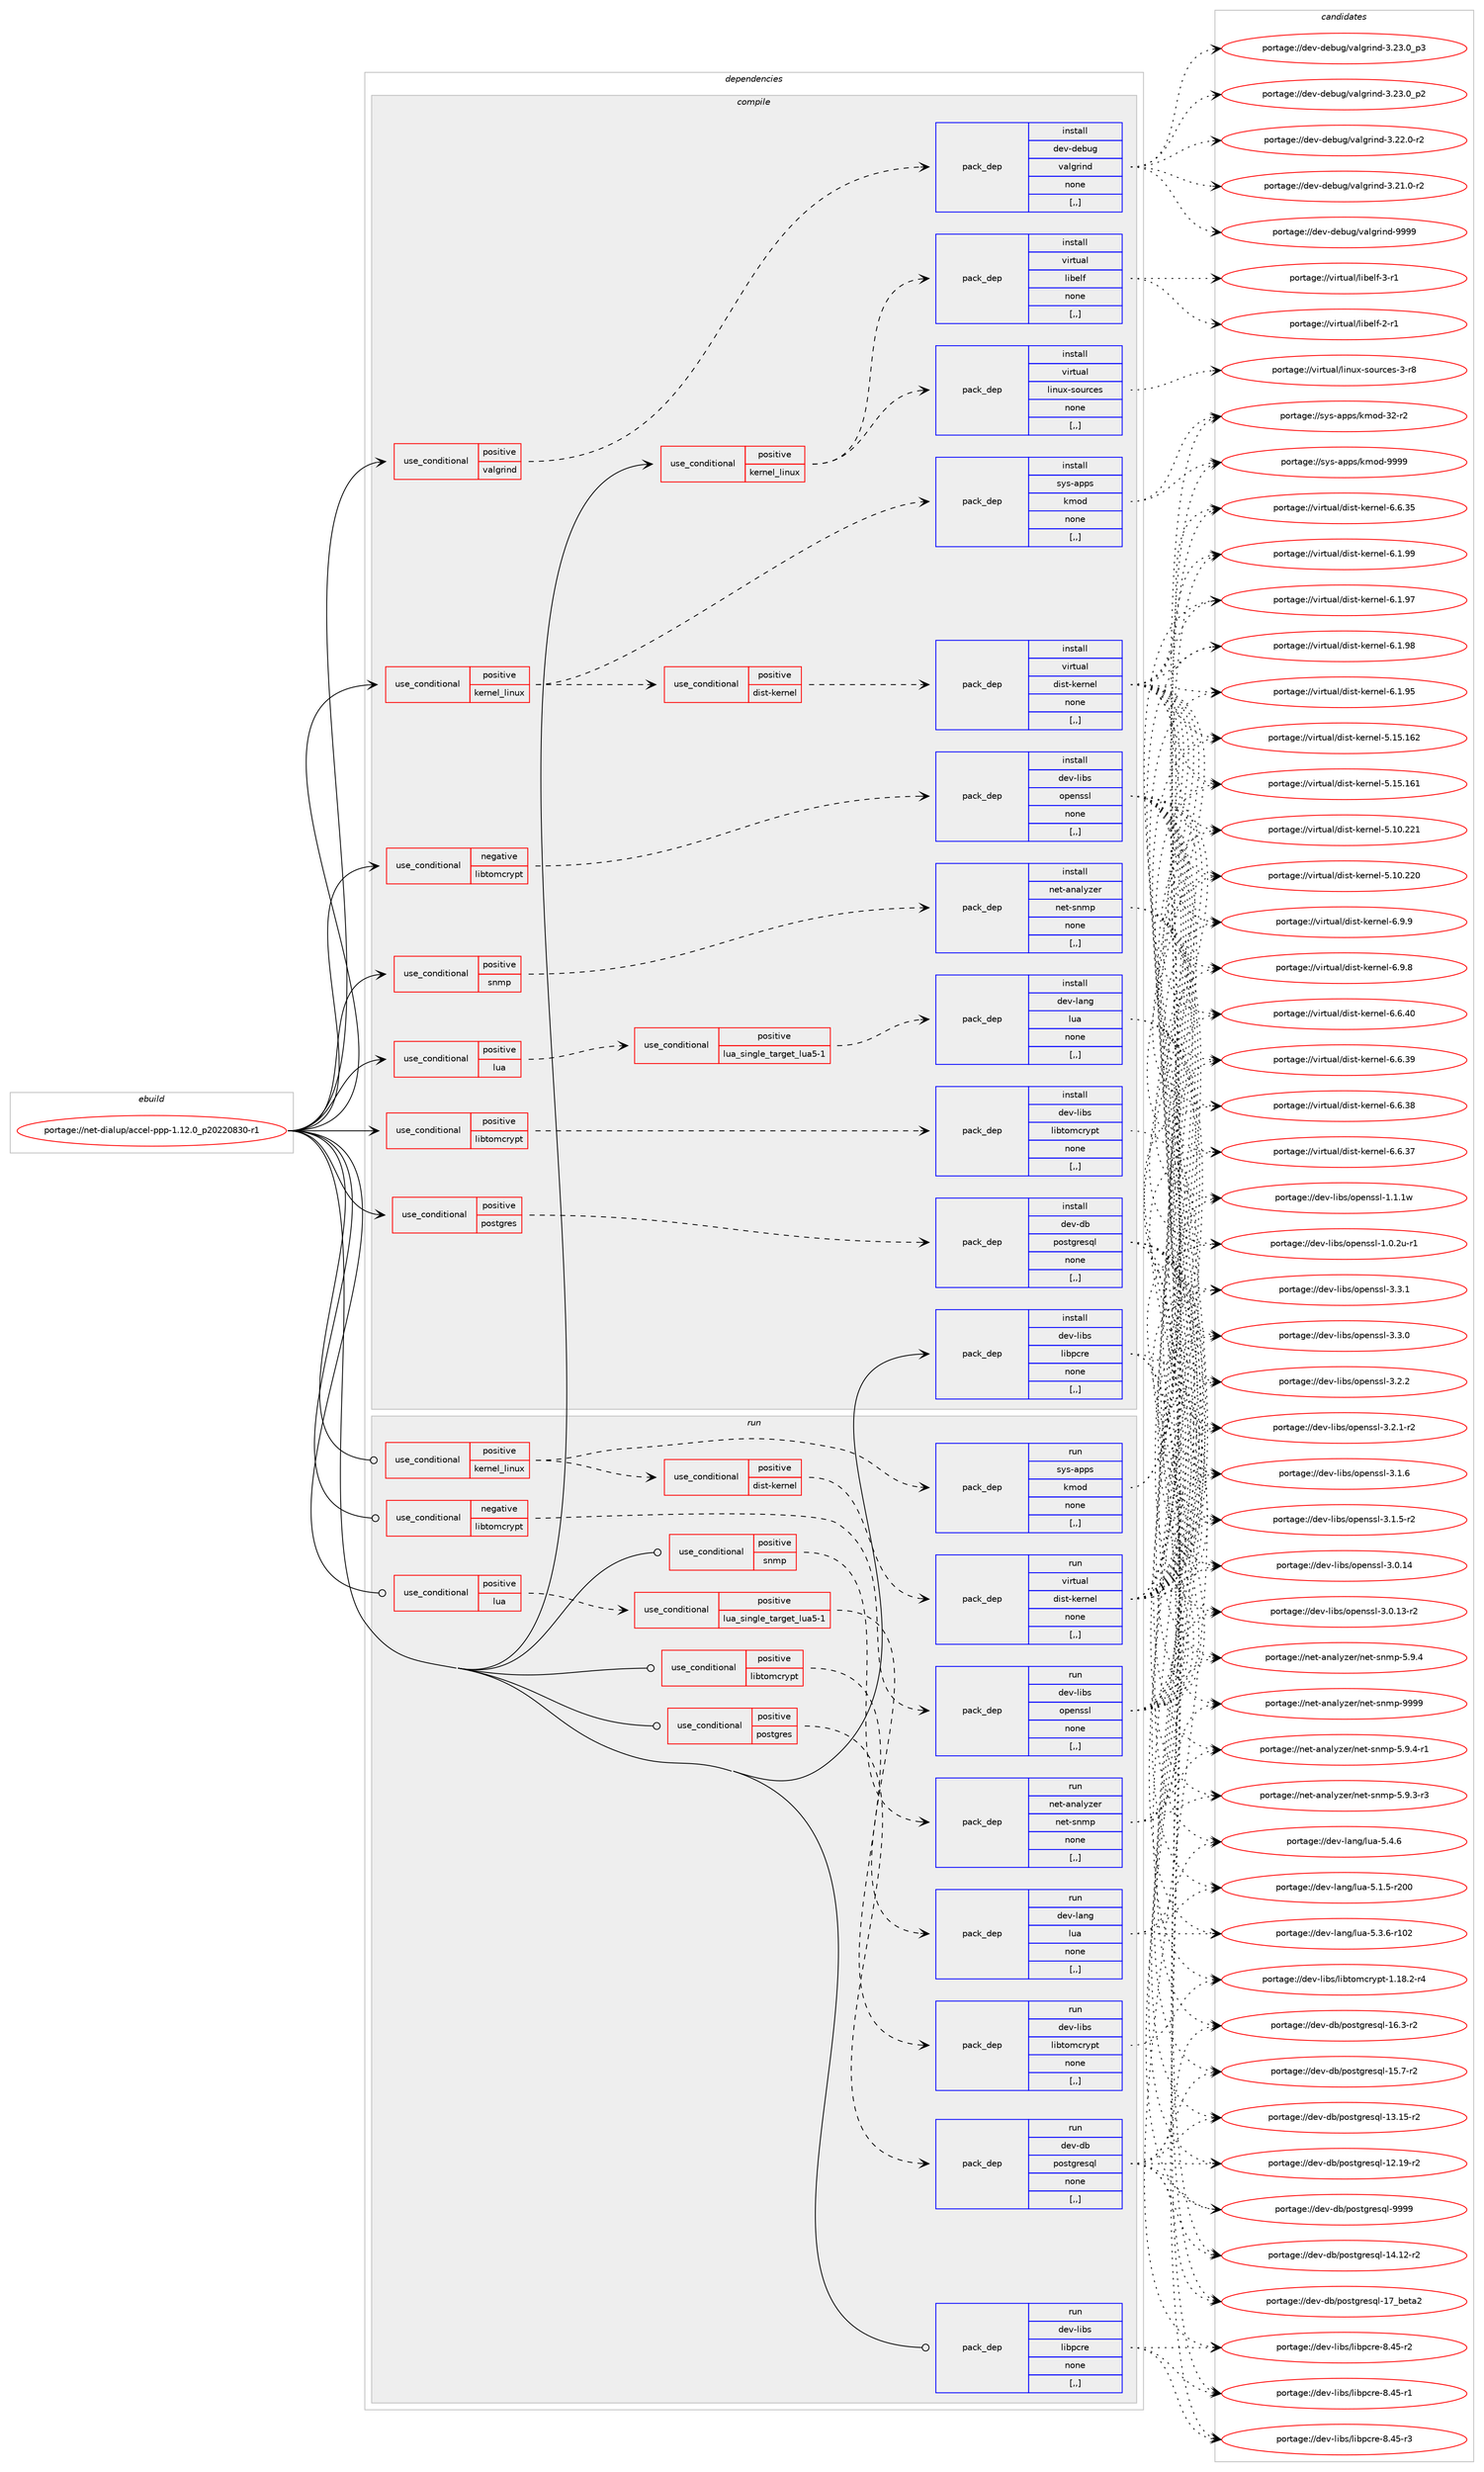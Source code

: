 digraph prolog {

# *************
# Graph options
# *************

newrank=true;
concentrate=true;
compound=true;
graph [rankdir=LR,fontname=Helvetica,fontsize=10,ranksep=1.5];#, ranksep=2.5, nodesep=0.2];
edge  [arrowhead=vee];
node  [fontname=Helvetica,fontsize=10];

# **********
# The ebuild
# **********

subgraph cluster_leftcol {
color=gray;
label=<<i>ebuild</i>>;
id [label="portage://net-dialup/accel-ppp-1.12.0_p20220830-r1", color=red, width=4, href="../net-dialup/accel-ppp-1.12.0_p20220830-r1.svg"];
}

# ****************
# The dependencies
# ****************

subgraph cluster_midcol {
color=gray;
label=<<i>dependencies</i>>;
subgraph cluster_compile {
fillcolor="#eeeeee";
style=filled;
label=<<i>compile</i>>;
subgraph cond88783 {
dependency343053 [label=<<TABLE BORDER="0" CELLBORDER="1" CELLSPACING="0" CELLPADDING="4"><TR><TD ROWSPAN="3" CELLPADDING="10">use_conditional</TD></TR><TR><TD>negative</TD></TR><TR><TD>libtomcrypt</TD></TR></TABLE>>, shape=none, color=red];
subgraph pack251663 {
dependency343054 [label=<<TABLE BORDER="0" CELLBORDER="1" CELLSPACING="0" CELLPADDING="4" WIDTH="220"><TR><TD ROWSPAN="6" CELLPADDING="30">pack_dep</TD></TR><TR><TD WIDTH="110">install</TD></TR><TR><TD>dev-libs</TD></TR><TR><TD>openssl</TD></TR><TR><TD>none</TD></TR><TR><TD>[,,]</TD></TR></TABLE>>, shape=none, color=blue];
}
dependency343053:e -> dependency343054:w [weight=20,style="dashed",arrowhead="vee"];
}
id:e -> dependency343053:w [weight=20,style="solid",arrowhead="vee"];
subgraph cond88784 {
dependency343055 [label=<<TABLE BORDER="0" CELLBORDER="1" CELLSPACING="0" CELLPADDING="4"><TR><TD ROWSPAN="3" CELLPADDING="10">use_conditional</TD></TR><TR><TD>positive</TD></TR><TR><TD>kernel_linux</TD></TR></TABLE>>, shape=none, color=red];
subgraph pack251664 {
dependency343056 [label=<<TABLE BORDER="0" CELLBORDER="1" CELLSPACING="0" CELLPADDING="4" WIDTH="220"><TR><TD ROWSPAN="6" CELLPADDING="30">pack_dep</TD></TR><TR><TD WIDTH="110">install</TD></TR><TR><TD>sys-apps</TD></TR><TR><TD>kmod</TD></TR><TR><TD>none</TD></TR><TR><TD>[,,]</TD></TR></TABLE>>, shape=none, color=blue];
}
dependency343055:e -> dependency343056:w [weight=20,style="dashed",arrowhead="vee"];
subgraph cond88785 {
dependency343057 [label=<<TABLE BORDER="0" CELLBORDER="1" CELLSPACING="0" CELLPADDING="4"><TR><TD ROWSPAN="3" CELLPADDING="10">use_conditional</TD></TR><TR><TD>positive</TD></TR><TR><TD>dist-kernel</TD></TR></TABLE>>, shape=none, color=red];
subgraph pack251665 {
dependency343058 [label=<<TABLE BORDER="0" CELLBORDER="1" CELLSPACING="0" CELLPADDING="4" WIDTH="220"><TR><TD ROWSPAN="6" CELLPADDING="30">pack_dep</TD></TR><TR><TD WIDTH="110">install</TD></TR><TR><TD>virtual</TD></TR><TR><TD>dist-kernel</TD></TR><TR><TD>none</TD></TR><TR><TD>[,,]</TD></TR></TABLE>>, shape=none, color=blue];
}
dependency343057:e -> dependency343058:w [weight=20,style="dashed",arrowhead="vee"];
}
dependency343055:e -> dependency343057:w [weight=20,style="dashed",arrowhead="vee"];
}
id:e -> dependency343055:w [weight=20,style="solid",arrowhead="vee"];
subgraph cond88786 {
dependency343059 [label=<<TABLE BORDER="0" CELLBORDER="1" CELLSPACING="0" CELLPADDING="4"><TR><TD ROWSPAN="3" CELLPADDING="10">use_conditional</TD></TR><TR><TD>positive</TD></TR><TR><TD>kernel_linux</TD></TR></TABLE>>, shape=none, color=red];
subgraph pack251666 {
dependency343060 [label=<<TABLE BORDER="0" CELLBORDER="1" CELLSPACING="0" CELLPADDING="4" WIDTH="220"><TR><TD ROWSPAN="6" CELLPADDING="30">pack_dep</TD></TR><TR><TD WIDTH="110">install</TD></TR><TR><TD>virtual</TD></TR><TR><TD>linux-sources</TD></TR><TR><TD>none</TD></TR><TR><TD>[,,]</TD></TR></TABLE>>, shape=none, color=blue];
}
dependency343059:e -> dependency343060:w [weight=20,style="dashed",arrowhead="vee"];
subgraph pack251667 {
dependency343061 [label=<<TABLE BORDER="0" CELLBORDER="1" CELLSPACING="0" CELLPADDING="4" WIDTH="220"><TR><TD ROWSPAN="6" CELLPADDING="30">pack_dep</TD></TR><TR><TD WIDTH="110">install</TD></TR><TR><TD>virtual</TD></TR><TR><TD>libelf</TD></TR><TR><TD>none</TD></TR><TR><TD>[,,]</TD></TR></TABLE>>, shape=none, color=blue];
}
dependency343059:e -> dependency343061:w [weight=20,style="dashed",arrowhead="vee"];
}
id:e -> dependency343059:w [weight=20,style="solid",arrowhead="vee"];
subgraph cond88787 {
dependency343062 [label=<<TABLE BORDER="0" CELLBORDER="1" CELLSPACING="0" CELLPADDING="4"><TR><TD ROWSPAN="3" CELLPADDING="10">use_conditional</TD></TR><TR><TD>positive</TD></TR><TR><TD>libtomcrypt</TD></TR></TABLE>>, shape=none, color=red];
subgraph pack251668 {
dependency343063 [label=<<TABLE BORDER="0" CELLBORDER="1" CELLSPACING="0" CELLPADDING="4" WIDTH="220"><TR><TD ROWSPAN="6" CELLPADDING="30">pack_dep</TD></TR><TR><TD WIDTH="110">install</TD></TR><TR><TD>dev-libs</TD></TR><TR><TD>libtomcrypt</TD></TR><TR><TD>none</TD></TR><TR><TD>[,,]</TD></TR></TABLE>>, shape=none, color=blue];
}
dependency343062:e -> dependency343063:w [weight=20,style="dashed",arrowhead="vee"];
}
id:e -> dependency343062:w [weight=20,style="solid",arrowhead="vee"];
subgraph cond88788 {
dependency343064 [label=<<TABLE BORDER="0" CELLBORDER="1" CELLSPACING="0" CELLPADDING="4"><TR><TD ROWSPAN="3" CELLPADDING="10">use_conditional</TD></TR><TR><TD>positive</TD></TR><TR><TD>lua</TD></TR></TABLE>>, shape=none, color=red];
subgraph cond88789 {
dependency343065 [label=<<TABLE BORDER="0" CELLBORDER="1" CELLSPACING="0" CELLPADDING="4"><TR><TD ROWSPAN="3" CELLPADDING="10">use_conditional</TD></TR><TR><TD>positive</TD></TR><TR><TD>lua_single_target_lua5-1</TD></TR></TABLE>>, shape=none, color=red];
subgraph pack251669 {
dependency343066 [label=<<TABLE BORDER="0" CELLBORDER="1" CELLSPACING="0" CELLPADDING="4" WIDTH="220"><TR><TD ROWSPAN="6" CELLPADDING="30">pack_dep</TD></TR><TR><TD WIDTH="110">install</TD></TR><TR><TD>dev-lang</TD></TR><TR><TD>lua</TD></TR><TR><TD>none</TD></TR><TR><TD>[,,]</TD></TR></TABLE>>, shape=none, color=blue];
}
dependency343065:e -> dependency343066:w [weight=20,style="dashed",arrowhead="vee"];
}
dependency343064:e -> dependency343065:w [weight=20,style="dashed",arrowhead="vee"];
}
id:e -> dependency343064:w [weight=20,style="solid",arrowhead="vee"];
subgraph cond88790 {
dependency343067 [label=<<TABLE BORDER="0" CELLBORDER="1" CELLSPACING="0" CELLPADDING="4"><TR><TD ROWSPAN="3" CELLPADDING="10">use_conditional</TD></TR><TR><TD>positive</TD></TR><TR><TD>postgres</TD></TR></TABLE>>, shape=none, color=red];
subgraph pack251670 {
dependency343068 [label=<<TABLE BORDER="0" CELLBORDER="1" CELLSPACING="0" CELLPADDING="4" WIDTH="220"><TR><TD ROWSPAN="6" CELLPADDING="30">pack_dep</TD></TR><TR><TD WIDTH="110">install</TD></TR><TR><TD>dev-db</TD></TR><TR><TD>postgresql</TD></TR><TR><TD>none</TD></TR><TR><TD>[,,]</TD></TR></TABLE>>, shape=none, color=blue];
}
dependency343067:e -> dependency343068:w [weight=20,style="dashed",arrowhead="vee"];
}
id:e -> dependency343067:w [weight=20,style="solid",arrowhead="vee"];
subgraph cond88791 {
dependency343069 [label=<<TABLE BORDER="0" CELLBORDER="1" CELLSPACING="0" CELLPADDING="4"><TR><TD ROWSPAN="3" CELLPADDING="10">use_conditional</TD></TR><TR><TD>positive</TD></TR><TR><TD>snmp</TD></TR></TABLE>>, shape=none, color=red];
subgraph pack251671 {
dependency343070 [label=<<TABLE BORDER="0" CELLBORDER="1" CELLSPACING="0" CELLPADDING="4" WIDTH="220"><TR><TD ROWSPAN="6" CELLPADDING="30">pack_dep</TD></TR><TR><TD WIDTH="110">install</TD></TR><TR><TD>net-analyzer</TD></TR><TR><TD>net-snmp</TD></TR><TR><TD>none</TD></TR><TR><TD>[,,]</TD></TR></TABLE>>, shape=none, color=blue];
}
dependency343069:e -> dependency343070:w [weight=20,style="dashed",arrowhead="vee"];
}
id:e -> dependency343069:w [weight=20,style="solid",arrowhead="vee"];
subgraph cond88792 {
dependency343071 [label=<<TABLE BORDER="0" CELLBORDER="1" CELLSPACING="0" CELLPADDING="4"><TR><TD ROWSPAN="3" CELLPADDING="10">use_conditional</TD></TR><TR><TD>positive</TD></TR><TR><TD>valgrind</TD></TR></TABLE>>, shape=none, color=red];
subgraph pack251672 {
dependency343072 [label=<<TABLE BORDER="0" CELLBORDER="1" CELLSPACING="0" CELLPADDING="4" WIDTH="220"><TR><TD ROWSPAN="6" CELLPADDING="30">pack_dep</TD></TR><TR><TD WIDTH="110">install</TD></TR><TR><TD>dev-debug</TD></TR><TR><TD>valgrind</TD></TR><TR><TD>none</TD></TR><TR><TD>[,,]</TD></TR></TABLE>>, shape=none, color=blue];
}
dependency343071:e -> dependency343072:w [weight=20,style="dashed",arrowhead="vee"];
}
id:e -> dependency343071:w [weight=20,style="solid",arrowhead="vee"];
subgraph pack251673 {
dependency343073 [label=<<TABLE BORDER="0" CELLBORDER="1" CELLSPACING="0" CELLPADDING="4" WIDTH="220"><TR><TD ROWSPAN="6" CELLPADDING="30">pack_dep</TD></TR><TR><TD WIDTH="110">install</TD></TR><TR><TD>dev-libs</TD></TR><TR><TD>libpcre</TD></TR><TR><TD>none</TD></TR><TR><TD>[,,]</TD></TR></TABLE>>, shape=none, color=blue];
}
id:e -> dependency343073:w [weight=20,style="solid",arrowhead="vee"];
}
subgraph cluster_compileandrun {
fillcolor="#eeeeee";
style=filled;
label=<<i>compile and run</i>>;
}
subgraph cluster_run {
fillcolor="#eeeeee";
style=filled;
label=<<i>run</i>>;
subgraph cond88793 {
dependency343074 [label=<<TABLE BORDER="0" CELLBORDER="1" CELLSPACING="0" CELLPADDING="4"><TR><TD ROWSPAN="3" CELLPADDING="10">use_conditional</TD></TR><TR><TD>negative</TD></TR><TR><TD>libtomcrypt</TD></TR></TABLE>>, shape=none, color=red];
subgraph pack251674 {
dependency343075 [label=<<TABLE BORDER="0" CELLBORDER="1" CELLSPACING="0" CELLPADDING="4" WIDTH="220"><TR><TD ROWSPAN="6" CELLPADDING="30">pack_dep</TD></TR><TR><TD WIDTH="110">run</TD></TR><TR><TD>dev-libs</TD></TR><TR><TD>openssl</TD></TR><TR><TD>none</TD></TR><TR><TD>[,,]</TD></TR></TABLE>>, shape=none, color=blue];
}
dependency343074:e -> dependency343075:w [weight=20,style="dashed",arrowhead="vee"];
}
id:e -> dependency343074:w [weight=20,style="solid",arrowhead="odot"];
subgraph cond88794 {
dependency343076 [label=<<TABLE BORDER="0" CELLBORDER="1" CELLSPACING="0" CELLPADDING="4"><TR><TD ROWSPAN="3" CELLPADDING="10">use_conditional</TD></TR><TR><TD>positive</TD></TR><TR><TD>kernel_linux</TD></TR></TABLE>>, shape=none, color=red];
subgraph pack251675 {
dependency343077 [label=<<TABLE BORDER="0" CELLBORDER="1" CELLSPACING="0" CELLPADDING="4" WIDTH="220"><TR><TD ROWSPAN="6" CELLPADDING="30">pack_dep</TD></TR><TR><TD WIDTH="110">run</TD></TR><TR><TD>sys-apps</TD></TR><TR><TD>kmod</TD></TR><TR><TD>none</TD></TR><TR><TD>[,,]</TD></TR></TABLE>>, shape=none, color=blue];
}
dependency343076:e -> dependency343077:w [weight=20,style="dashed",arrowhead="vee"];
subgraph cond88795 {
dependency343078 [label=<<TABLE BORDER="0" CELLBORDER="1" CELLSPACING="0" CELLPADDING="4"><TR><TD ROWSPAN="3" CELLPADDING="10">use_conditional</TD></TR><TR><TD>positive</TD></TR><TR><TD>dist-kernel</TD></TR></TABLE>>, shape=none, color=red];
subgraph pack251676 {
dependency343079 [label=<<TABLE BORDER="0" CELLBORDER="1" CELLSPACING="0" CELLPADDING="4" WIDTH="220"><TR><TD ROWSPAN="6" CELLPADDING="30">pack_dep</TD></TR><TR><TD WIDTH="110">run</TD></TR><TR><TD>virtual</TD></TR><TR><TD>dist-kernel</TD></TR><TR><TD>none</TD></TR><TR><TD>[,,]</TD></TR></TABLE>>, shape=none, color=blue];
}
dependency343078:e -> dependency343079:w [weight=20,style="dashed",arrowhead="vee"];
}
dependency343076:e -> dependency343078:w [weight=20,style="dashed",arrowhead="vee"];
}
id:e -> dependency343076:w [weight=20,style="solid",arrowhead="odot"];
subgraph cond88796 {
dependency343080 [label=<<TABLE BORDER="0" CELLBORDER="1" CELLSPACING="0" CELLPADDING="4"><TR><TD ROWSPAN="3" CELLPADDING="10">use_conditional</TD></TR><TR><TD>positive</TD></TR><TR><TD>libtomcrypt</TD></TR></TABLE>>, shape=none, color=red];
subgraph pack251677 {
dependency343081 [label=<<TABLE BORDER="0" CELLBORDER="1" CELLSPACING="0" CELLPADDING="4" WIDTH="220"><TR><TD ROWSPAN="6" CELLPADDING="30">pack_dep</TD></TR><TR><TD WIDTH="110">run</TD></TR><TR><TD>dev-libs</TD></TR><TR><TD>libtomcrypt</TD></TR><TR><TD>none</TD></TR><TR><TD>[,,]</TD></TR></TABLE>>, shape=none, color=blue];
}
dependency343080:e -> dependency343081:w [weight=20,style="dashed",arrowhead="vee"];
}
id:e -> dependency343080:w [weight=20,style="solid",arrowhead="odot"];
subgraph cond88797 {
dependency343082 [label=<<TABLE BORDER="0" CELLBORDER="1" CELLSPACING="0" CELLPADDING="4"><TR><TD ROWSPAN="3" CELLPADDING="10">use_conditional</TD></TR><TR><TD>positive</TD></TR><TR><TD>lua</TD></TR></TABLE>>, shape=none, color=red];
subgraph cond88798 {
dependency343083 [label=<<TABLE BORDER="0" CELLBORDER="1" CELLSPACING="0" CELLPADDING="4"><TR><TD ROWSPAN="3" CELLPADDING="10">use_conditional</TD></TR><TR><TD>positive</TD></TR><TR><TD>lua_single_target_lua5-1</TD></TR></TABLE>>, shape=none, color=red];
subgraph pack251678 {
dependency343084 [label=<<TABLE BORDER="0" CELLBORDER="1" CELLSPACING="0" CELLPADDING="4" WIDTH="220"><TR><TD ROWSPAN="6" CELLPADDING="30">pack_dep</TD></TR><TR><TD WIDTH="110">run</TD></TR><TR><TD>dev-lang</TD></TR><TR><TD>lua</TD></TR><TR><TD>none</TD></TR><TR><TD>[,,]</TD></TR></TABLE>>, shape=none, color=blue];
}
dependency343083:e -> dependency343084:w [weight=20,style="dashed",arrowhead="vee"];
}
dependency343082:e -> dependency343083:w [weight=20,style="dashed",arrowhead="vee"];
}
id:e -> dependency343082:w [weight=20,style="solid",arrowhead="odot"];
subgraph cond88799 {
dependency343085 [label=<<TABLE BORDER="0" CELLBORDER="1" CELLSPACING="0" CELLPADDING="4"><TR><TD ROWSPAN="3" CELLPADDING="10">use_conditional</TD></TR><TR><TD>positive</TD></TR><TR><TD>postgres</TD></TR></TABLE>>, shape=none, color=red];
subgraph pack251679 {
dependency343086 [label=<<TABLE BORDER="0" CELLBORDER="1" CELLSPACING="0" CELLPADDING="4" WIDTH="220"><TR><TD ROWSPAN="6" CELLPADDING="30">pack_dep</TD></TR><TR><TD WIDTH="110">run</TD></TR><TR><TD>dev-db</TD></TR><TR><TD>postgresql</TD></TR><TR><TD>none</TD></TR><TR><TD>[,,]</TD></TR></TABLE>>, shape=none, color=blue];
}
dependency343085:e -> dependency343086:w [weight=20,style="dashed",arrowhead="vee"];
}
id:e -> dependency343085:w [weight=20,style="solid",arrowhead="odot"];
subgraph cond88800 {
dependency343087 [label=<<TABLE BORDER="0" CELLBORDER="1" CELLSPACING="0" CELLPADDING="4"><TR><TD ROWSPAN="3" CELLPADDING="10">use_conditional</TD></TR><TR><TD>positive</TD></TR><TR><TD>snmp</TD></TR></TABLE>>, shape=none, color=red];
subgraph pack251680 {
dependency343088 [label=<<TABLE BORDER="0" CELLBORDER="1" CELLSPACING="0" CELLPADDING="4" WIDTH="220"><TR><TD ROWSPAN="6" CELLPADDING="30">pack_dep</TD></TR><TR><TD WIDTH="110">run</TD></TR><TR><TD>net-analyzer</TD></TR><TR><TD>net-snmp</TD></TR><TR><TD>none</TD></TR><TR><TD>[,,]</TD></TR></TABLE>>, shape=none, color=blue];
}
dependency343087:e -> dependency343088:w [weight=20,style="dashed",arrowhead="vee"];
}
id:e -> dependency343087:w [weight=20,style="solid",arrowhead="odot"];
subgraph pack251681 {
dependency343089 [label=<<TABLE BORDER="0" CELLBORDER="1" CELLSPACING="0" CELLPADDING="4" WIDTH="220"><TR><TD ROWSPAN="6" CELLPADDING="30">pack_dep</TD></TR><TR><TD WIDTH="110">run</TD></TR><TR><TD>dev-libs</TD></TR><TR><TD>libpcre</TD></TR><TR><TD>none</TD></TR><TR><TD>[,,]</TD></TR></TABLE>>, shape=none, color=blue];
}
id:e -> dependency343089:w [weight=20,style="solid",arrowhead="odot"];
}
}

# **************
# The candidates
# **************

subgraph cluster_choices {
rank=same;
color=gray;
label=<<i>candidates</i>>;

subgraph choice251663 {
color=black;
nodesep=1;
choice100101118451081059811547111112101110115115108455146514649 [label="portage://dev-libs/openssl-3.3.1", color=red, width=4,href="../dev-libs/openssl-3.3.1.svg"];
choice100101118451081059811547111112101110115115108455146514648 [label="portage://dev-libs/openssl-3.3.0", color=red, width=4,href="../dev-libs/openssl-3.3.0.svg"];
choice100101118451081059811547111112101110115115108455146504650 [label="portage://dev-libs/openssl-3.2.2", color=red, width=4,href="../dev-libs/openssl-3.2.2.svg"];
choice1001011184510810598115471111121011101151151084551465046494511450 [label="portage://dev-libs/openssl-3.2.1-r2", color=red, width=4,href="../dev-libs/openssl-3.2.1-r2.svg"];
choice100101118451081059811547111112101110115115108455146494654 [label="portage://dev-libs/openssl-3.1.6", color=red, width=4,href="../dev-libs/openssl-3.1.6.svg"];
choice1001011184510810598115471111121011101151151084551464946534511450 [label="portage://dev-libs/openssl-3.1.5-r2", color=red, width=4,href="../dev-libs/openssl-3.1.5-r2.svg"];
choice10010111845108105981154711111210111011511510845514648464952 [label="portage://dev-libs/openssl-3.0.14", color=red, width=4,href="../dev-libs/openssl-3.0.14.svg"];
choice100101118451081059811547111112101110115115108455146484649514511450 [label="portage://dev-libs/openssl-3.0.13-r2", color=red, width=4,href="../dev-libs/openssl-3.0.13-r2.svg"];
choice100101118451081059811547111112101110115115108454946494649119 [label="portage://dev-libs/openssl-1.1.1w", color=red, width=4,href="../dev-libs/openssl-1.1.1w.svg"];
choice1001011184510810598115471111121011101151151084549464846501174511449 [label="portage://dev-libs/openssl-1.0.2u-r1", color=red, width=4,href="../dev-libs/openssl-1.0.2u-r1.svg"];
dependency343054:e -> choice100101118451081059811547111112101110115115108455146514649:w [style=dotted,weight="100"];
dependency343054:e -> choice100101118451081059811547111112101110115115108455146514648:w [style=dotted,weight="100"];
dependency343054:e -> choice100101118451081059811547111112101110115115108455146504650:w [style=dotted,weight="100"];
dependency343054:e -> choice1001011184510810598115471111121011101151151084551465046494511450:w [style=dotted,weight="100"];
dependency343054:e -> choice100101118451081059811547111112101110115115108455146494654:w [style=dotted,weight="100"];
dependency343054:e -> choice1001011184510810598115471111121011101151151084551464946534511450:w [style=dotted,weight="100"];
dependency343054:e -> choice10010111845108105981154711111210111011511510845514648464952:w [style=dotted,weight="100"];
dependency343054:e -> choice100101118451081059811547111112101110115115108455146484649514511450:w [style=dotted,weight="100"];
dependency343054:e -> choice100101118451081059811547111112101110115115108454946494649119:w [style=dotted,weight="100"];
dependency343054:e -> choice1001011184510810598115471111121011101151151084549464846501174511449:w [style=dotted,weight="100"];
}
subgraph choice251664 {
color=black;
nodesep=1;
choice1151211154597112112115471071091111004557575757 [label="portage://sys-apps/kmod-9999", color=red, width=4,href="../sys-apps/kmod-9999.svg"];
choice1151211154597112112115471071091111004551504511450 [label="portage://sys-apps/kmod-32-r2", color=red, width=4,href="../sys-apps/kmod-32-r2.svg"];
dependency343056:e -> choice1151211154597112112115471071091111004557575757:w [style=dotted,weight="100"];
dependency343056:e -> choice1151211154597112112115471071091111004551504511450:w [style=dotted,weight="100"];
}
subgraph choice251665 {
color=black;
nodesep=1;
choice118105114116117971084710010511511645107101114110101108455446574657 [label="portage://virtual/dist-kernel-6.9.9", color=red, width=4,href="../virtual/dist-kernel-6.9.9.svg"];
choice118105114116117971084710010511511645107101114110101108455446574656 [label="portage://virtual/dist-kernel-6.9.8", color=red, width=4,href="../virtual/dist-kernel-6.9.8.svg"];
choice11810511411611797108471001051151164510710111411010110845544654465248 [label="portage://virtual/dist-kernel-6.6.40", color=red, width=4,href="../virtual/dist-kernel-6.6.40.svg"];
choice11810511411611797108471001051151164510710111411010110845544654465157 [label="portage://virtual/dist-kernel-6.6.39", color=red, width=4,href="../virtual/dist-kernel-6.6.39.svg"];
choice11810511411611797108471001051151164510710111411010110845544654465156 [label="portage://virtual/dist-kernel-6.6.38", color=red, width=4,href="../virtual/dist-kernel-6.6.38.svg"];
choice11810511411611797108471001051151164510710111411010110845544654465155 [label="portage://virtual/dist-kernel-6.6.37", color=red, width=4,href="../virtual/dist-kernel-6.6.37.svg"];
choice11810511411611797108471001051151164510710111411010110845544654465153 [label="portage://virtual/dist-kernel-6.6.35", color=red, width=4,href="../virtual/dist-kernel-6.6.35.svg"];
choice11810511411611797108471001051151164510710111411010110845544649465757 [label="portage://virtual/dist-kernel-6.1.99", color=red, width=4,href="../virtual/dist-kernel-6.1.99.svg"];
choice11810511411611797108471001051151164510710111411010110845544649465756 [label="portage://virtual/dist-kernel-6.1.98", color=red, width=4,href="../virtual/dist-kernel-6.1.98.svg"];
choice11810511411611797108471001051151164510710111411010110845544649465755 [label="portage://virtual/dist-kernel-6.1.97", color=red, width=4,href="../virtual/dist-kernel-6.1.97.svg"];
choice11810511411611797108471001051151164510710111411010110845544649465753 [label="portage://virtual/dist-kernel-6.1.95", color=red, width=4,href="../virtual/dist-kernel-6.1.95.svg"];
choice118105114116117971084710010511511645107101114110101108455346495346495450 [label="portage://virtual/dist-kernel-5.15.162", color=red, width=4,href="../virtual/dist-kernel-5.15.162.svg"];
choice118105114116117971084710010511511645107101114110101108455346495346495449 [label="portage://virtual/dist-kernel-5.15.161", color=red, width=4,href="../virtual/dist-kernel-5.15.161.svg"];
choice118105114116117971084710010511511645107101114110101108455346494846505049 [label="portage://virtual/dist-kernel-5.10.221", color=red, width=4,href="../virtual/dist-kernel-5.10.221.svg"];
choice118105114116117971084710010511511645107101114110101108455346494846505048 [label="portage://virtual/dist-kernel-5.10.220", color=red, width=4,href="../virtual/dist-kernel-5.10.220.svg"];
dependency343058:e -> choice118105114116117971084710010511511645107101114110101108455446574657:w [style=dotted,weight="100"];
dependency343058:e -> choice118105114116117971084710010511511645107101114110101108455446574656:w [style=dotted,weight="100"];
dependency343058:e -> choice11810511411611797108471001051151164510710111411010110845544654465248:w [style=dotted,weight="100"];
dependency343058:e -> choice11810511411611797108471001051151164510710111411010110845544654465157:w [style=dotted,weight="100"];
dependency343058:e -> choice11810511411611797108471001051151164510710111411010110845544654465156:w [style=dotted,weight="100"];
dependency343058:e -> choice11810511411611797108471001051151164510710111411010110845544654465155:w [style=dotted,weight="100"];
dependency343058:e -> choice11810511411611797108471001051151164510710111411010110845544654465153:w [style=dotted,weight="100"];
dependency343058:e -> choice11810511411611797108471001051151164510710111411010110845544649465757:w [style=dotted,weight="100"];
dependency343058:e -> choice11810511411611797108471001051151164510710111411010110845544649465756:w [style=dotted,weight="100"];
dependency343058:e -> choice11810511411611797108471001051151164510710111411010110845544649465755:w [style=dotted,weight="100"];
dependency343058:e -> choice11810511411611797108471001051151164510710111411010110845544649465753:w [style=dotted,weight="100"];
dependency343058:e -> choice118105114116117971084710010511511645107101114110101108455346495346495450:w [style=dotted,weight="100"];
dependency343058:e -> choice118105114116117971084710010511511645107101114110101108455346495346495449:w [style=dotted,weight="100"];
dependency343058:e -> choice118105114116117971084710010511511645107101114110101108455346494846505049:w [style=dotted,weight="100"];
dependency343058:e -> choice118105114116117971084710010511511645107101114110101108455346494846505048:w [style=dotted,weight="100"];
}
subgraph choice251666 {
color=black;
nodesep=1;
choice1181051141161179710847108105110117120451151111171149910111545514511456 [label="portage://virtual/linux-sources-3-r8", color=red, width=4,href="../virtual/linux-sources-3-r8.svg"];
dependency343060:e -> choice1181051141161179710847108105110117120451151111171149910111545514511456:w [style=dotted,weight="100"];
}
subgraph choice251667 {
color=black;
nodesep=1;
choice11810511411611797108471081059810110810245514511449 [label="portage://virtual/libelf-3-r1", color=red, width=4,href="../virtual/libelf-3-r1.svg"];
choice11810511411611797108471081059810110810245504511449 [label="portage://virtual/libelf-2-r1", color=red, width=4,href="../virtual/libelf-2-r1.svg"];
dependency343061:e -> choice11810511411611797108471081059810110810245514511449:w [style=dotted,weight="100"];
dependency343061:e -> choice11810511411611797108471081059810110810245504511449:w [style=dotted,weight="100"];
}
subgraph choice251668 {
color=black;
nodesep=1;
choice1001011184510810598115471081059811611110999114121112116454946495646504511452 [label="portage://dev-libs/libtomcrypt-1.18.2-r4", color=red, width=4,href="../dev-libs/libtomcrypt-1.18.2-r4.svg"];
dependency343063:e -> choice1001011184510810598115471081059811611110999114121112116454946495646504511452:w [style=dotted,weight="100"];
}
subgraph choice251669 {
color=black;
nodesep=1;
choice10010111845108971101034710811797455346524654 [label="portage://dev-lang/lua-5.4.6", color=red, width=4,href="../dev-lang/lua-5.4.6.svg"];
choice1001011184510897110103471081179745534651465445114494850 [label="portage://dev-lang/lua-5.3.6-r102", color=red, width=4,href="../dev-lang/lua-5.3.6-r102.svg"];
choice1001011184510897110103471081179745534649465345114504848 [label="portage://dev-lang/lua-5.1.5-r200", color=red, width=4,href="../dev-lang/lua-5.1.5-r200.svg"];
dependency343066:e -> choice10010111845108971101034710811797455346524654:w [style=dotted,weight="100"];
dependency343066:e -> choice1001011184510897110103471081179745534651465445114494850:w [style=dotted,weight="100"];
dependency343066:e -> choice1001011184510897110103471081179745534649465345114504848:w [style=dotted,weight="100"];
}
subgraph choice251670 {
color=black;
nodesep=1;
choice1001011184510098471121111151161031141011151131084557575757 [label="portage://dev-db/postgresql-9999", color=red, width=4,href="../dev-db/postgresql-9999.svg"];
choice10010111845100984711211111511610311410111511310845495595981011169750 [label="portage://dev-db/postgresql-17_beta2", color=red, width=4,href="../dev-db/postgresql-17_beta2.svg"];
choice10010111845100984711211111511610311410111511310845495446514511450 [label="portage://dev-db/postgresql-16.3-r2", color=red, width=4,href="../dev-db/postgresql-16.3-r2.svg"];
choice10010111845100984711211111511610311410111511310845495346554511450 [label="portage://dev-db/postgresql-15.7-r2", color=red, width=4,href="../dev-db/postgresql-15.7-r2.svg"];
choice1001011184510098471121111151161031141011151131084549524649504511450 [label="portage://dev-db/postgresql-14.12-r2", color=red, width=4,href="../dev-db/postgresql-14.12-r2.svg"];
choice1001011184510098471121111151161031141011151131084549514649534511450 [label="portage://dev-db/postgresql-13.15-r2", color=red, width=4,href="../dev-db/postgresql-13.15-r2.svg"];
choice1001011184510098471121111151161031141011151131084549504649574511450 [label="portage://dev-db/postgresql-12.19-r2", color=red, width=4,href="../dev-db/postgresql-12.19-r2.svg"];
dependency343068:e -> choice1001011184510098471121111151161031141011151131084557575757:w [style=dotted,weight="100"];
dependency343068:e -> choice10010111845100984711211111511610311410111511310845495595981011169750:w [style=dotted,weight="100"];
dependency343068:e -> choice10010111845100984711211111511610311410111511310845495446514511450:w [style=dotted,weight="100"];
dependency343068:e -> choice10010111845100984711211111511610311410111511310845495346554511450:w [style=dotted,weight="100"];
dependency343068:e -> choice1001011184510098471121111151161031141011151131084549524649504511450:w [style=dotted,weight="100"];
dependency343068:e -> choice1001011184510098471121111151161031141011151131084549514649534511450:w [style=dotted,weight="100"];
dependency343068:e -> choice1001011184510098471121111151161031141011151131084549504649574511450:w [style=dotted,weight="100"];
}
subgraph choice251671 {
color=black;
nodesep=1;
choice11010111645971109710812112210111447110101116451151101091124557575757 [label="portage://net-analyzer/net-snmp-9999", color=red, width=4,href="../net-analyzer/net-snmp-9999.svg"];
choice11010111645971109710812112210111447110101116451151101091124553465746524511449 [label="portage://net-analyzer/net-snmp-5.9.4-r1", color=red, width=4,href="../net-analyzer/net-snmp-5.9.4-r1.svg"];
choice1101011164597110971081211221011144711010111645115110109112455346574652 [label="portage://net-analyzer/net-snmp-5.9.4", color=red, width=4,href="../net-analyzer/net-snmp-5.9.4.svg"];
choice11010111645971109710812112210111447110101116451151101091124553465746514511451 [label="portage://net-analyzer/net-snmp-5.9.3-r3", color=red, width=4,href="../net-analyzer/net-snmp-5.9.3-r3.svg"];
dependency343070:e -> choice11010111645971109710812112210111447110101116451151101091124557575757:w [style=dotted,weight="100"];
dependency343070:e -> choice11010111645971109710812112210111447110101116451151101091124553465746524511449:w [style=dotted,weight="100"];
dependency343070:e -> choice1101011164597110971081211221011144711010111645115110109112455346574652:w [style=dotted,weight="100"];
dependency343070:e -> choice11010111645971109710812112210111447110101116451151101091124553465746514511451:w [style=dotted,weight="100"];
}
subgraph choice251672 {
color=black;
nodesep=1;
choice100101118451001019811710347118971081031141051101004557575757 [label="portage://dev-debug/valgrind-9999", color=red, width=4,href="../dev-debug/valgrind-9999.svg"];
choice10010111845100101981171034711897108103114105110100455146505146489511251 [label="portage://dev-debug/valgrind-3.23.0_p3", color=red, width=4,href="../dev-debug/valgrind-3.23.0_p3.svg"];
choice10010111845100101981171034711897108103114105110100455146505146489511250 [label="portage://dev-debug/valgrind-3.23.0_p2", color=red, width=4,href="../dev-debug/valgrind-3.23.0_p2.svg"];
choice10010111845100101981171034711897108103114105110100455146505046484511450 [label="portage://dev-debug/valgrind-3.22.0-r2", color=red, width=4,href="../dev-debug/valgrind-3.22.0-r2.svg"];
choice10010111845100101981171034711897108103114105110100455146504946484511450 [label="portage://dev-debug/valgrind-3.21.0-r2", color=red, width=4,href="../dev-debug/valgrind-3.21.0-r2.svg"];
dependency343072:e -> choice100101118451001019811710347118971081031141051101004557575757:w [style=dotted,weight="100"];
dependency343072:e -> choice10010111845100101981171034711897108103114105110100455146505146489511251:w [style=dotted,weight="100"];
dependency343072:e -> choice10010111845100101981171034711897108103114105110100455146505146489511250:w [style=dotted,weight="100"];
dependency343072:e -> choice10010111845100101981171034711897108103114105110100455146505046484511450:w [style=dotted,weight="100"];
dependency343072:e -> choice10010111845100101981171034711897108103114105110100455146504946484511450:w [style=dotted,weight="100"];
}
subgraph choice251673 {
color=black;
nodesep=1;
choice100101118451081059811547108105981129911410145564652534511451 [label="portage://dev-libs/libpcre-8.45-r3", color=red, width=4,href="../dev-libs/libpcre-8.45-r3.svg"];
choice100101118451081059811547108105981129911410145564652534511450 [label="portage://dev-libs/libpcre-8.45-r2", color=red, width=4,href="../dev-libs/libpcre-8.45-r2.svg"];
choice100101118451081059811547108105981129911410145564652534511449 [label="portage://dev-libs/libpcre-8.45-r1", color=red, width=4,href="../dev-libs/libpcre-8.45-r1.svg"];
dependency343073:e -> choice100101118451081059811547108105981129911410145564652534511451:w [style=dotted,weight="100"];
dependency343073:e -> choice100101118451081059811547108105981129911410145564652534511450:w [style=dotted,weight="100"];
dependency343073:e -> choice100101118451081059811547108105981129911410145564652534511449:w [style=dotted,weight="100"];
}
subgraph choice251674 {
color=black;
nodesep=1;
choice100101118451081059811547111112101110115115108455146514649 [label="portage://dev-libs/openssl-3.3.1", color=red, width=4,href="../dev-libs/openssl-3.3.1.svg"];
choice100101118451081059811547111112101110115115108455146514648 [label="portage://dev-libs/openssl-3.3.0", color=red, width=4,href="../dev-libs/openssl-3.3.0.svg"];
choice100101118451081059811547111112101110115115108455146504650 [label="portage://dev-libs/openssl-3.2.2", color=red, width=4,href="../dev-libs/openssl-3.2.2.svg"];
choice1001011184510810598115471111121011101151151084551465046494511450 [label="portage://dev-libs/openssl-3.2.1-r2", color=red, width=4,href="../dev-libs/openssl-3.2.1-r2.svg"];
choice100101118451081059811547111112101110115115108455146494654 [label="portage://dev-libs/openssl-3.1.6", color=red, width=4,href="../dev-libs/openssl-3.1.6.svg"];
choice1001011184510810598115471111121011101151151084551464946534511450 [label="portage://dev-libs/openssl-3.1.5-r2", color=red, width=4,href="../dev-libs/openssl-3.1.5-r2.svg"];
choice10010111845108105981154711111210111011511510845514648464952 [label="portage://dev-libs/openssl-3.0.14", color=red, width=4,href="../dev-libs/openssl-3.0.14.svg"];
choice100101118451081059811547111112101110115115108455146484649514511450 [label="portage://dev-libs/openssl-3.0.13-r2", color=red, width=4,href="../dev-libs/openssl-3.0.13-r2.svg"];
choice100101118451081059811547111112101110115115108454946494649119 [label="portage://dev-libs/openssl-1.1.1w", color=red, width=4,href="../dev-libs/openssl-1.1.1w.svg"];
choice1001011184510810598115471111121011101151151084549464846501174511449 [label="portage://dev-libs/openssl-1.0.2u-r1", color=red, width=4,href="../dev-libs/openssl-1.0.2u-r1.svg"];
dependency343075:e -> choice100101118451081059811547111112101110115115108455146514649:w [style=dotted,weight="100"];
dependency343075:e -> choice100101118451081059811547111112101110115115108455146514648:w [style=dotted,weight="100"];
dependency343075:e -> choice100101118451081059811547111112101110115115108455146504650:w [style=dotted,weight="100"];
dependency343075:e -> choice1001011184510810598115471111121011101151151084551465046494511450:w [style=dotted,weight="100"];
dependency343075:e -> choice100101118451081059811547111112101110115115108455146494654:w [style=dotted,weight="100"];
dependency343075:e -> choice1001011184510810598115471111121011101151151084551464946534511450:w [style=dotted,weight="100"];
dependency343075:e -> choice10010111845108105981154711111210111011511510845514648464952:w [style=dotted,weight="100"];
dependency343075:e -> choice100101118451081059811547111112101110115115108455146484649514511450:w [style=dotted,weight="100"];
dependency343075:e -> choice100101118451081059811547111112101110115115108454946494649119:w [style=dotted,weight="100"];
dependency343075:e -> choice1001011184510810598115471111121011101151151084549464846501174511449:w [style=dotted,weight="100"];
}
subgraph choice251675 {
color=black;
nodesep=1;
choice1151211154597112112115471071091111004557575757 [label="portage://sys-apps/kmod-9999", color=red, width=4,href="../sys-apps/kmod-9999.svg"];
choice1151211154597112112115471071091111004551504511450 [label="portage://sys-apps/kmod-32-r2", color=red, width=4,href="../sys-apps/kmod-32-r2.svg"];
dependency343077:e -> choice1151211154597112112115471071091111004557575757:w [style=dotted,weight="100"];
dependency343077:e -> choice1151211154597112112115471071091111004551504511450:w [style=dotted,weight="100"];
}
subgraph choice251676 {
color=black;
nodesep=1;
choice118105114116117971084710010511511645107101114110101108455446574657 [label="portage://virtual/dist-kernel-6.9.9", color=red, width=4,href="../virtual/dist-kernel-6.9.9.svg"];
choice118105114116117971084710010511511645107101114110101108455446574656 [label="portage://virtual/dist-kernel-6.9.8", color=red, width=4,href="../virtual/dist-kernel-6.9.8.svg"];
choice11810511411611797108471001051151164510710111411010110845544654465248 [label="portage://virtual/dist-kernel-6.6.40", color=red, width=4,href="../virtual/dist-kernel-6.6.40.svg"];
choice11810511411611797108471001051151164510710111411010110845544654465157 [label="portage://virtual/dist-kernel-6.6.39", color=red, width=4,href="../virtual/dist-kernel-6.6.39.svg"];
choice11810511411611797108471001051151164510710111411010110845544654465156 [label="portage://virtual/dist-kernel-6.6.38", color=red, width=4,href="../virtual/dist-kernel-6.6.38.svg"];
choice11810511411611797108471001051151164510710111411010110845544654465155 [label="portage://virtual/dist-kernel-6.6.37", color=red, width=4,href="../virtual/dist-kernel-6.6.37.svg"];
choice11810511411611797108471001051151164510710111411010110845544654465153 [label="portage://virtual/dist-kernel-6.6.35", color=red, width=4,href="../virtual/dist-kernel-6.6.35.svg"];
choice11810511411611797108471001051151164510710111411010110845544649465757 [label="portage://virtual/dist-kernel-6.1.99", color=red, width=4,href="../virtual/dist-kernel-6.1.99.svg"];
choice11810511411611797108471001051151164510710111411010110845544649465756 [label="portage://virtual/dist-kernel-6.1.98", color=red, width=4,href="../virtual/dist-kernel-6.1.98.svg"];
choice11810511411611797108471001051151164510710111411010110845544649465755 [label="portage://virtual/dist-kernel-6.1.97", color=red, width=4,href="../virtual/dist-kernel-6.1.97.svg"];
choice11810511411611797108471001051151164510710111411010110845544649465753 [label="portage://virtual/dist-kernel-6.1.95", color=red, width=4,href="../virtual/dist-kernel-6.1.95.svg"];
choice118105114116117971084710010511511645107101114110101108455346495346495450 [label="portage://virtual/dist-kernel-5.15.162", color=red, width=4,href="../virtual/dist-kernel-5.15.162.svg"];
choice118105114116117971084710010511511645107101114110101108455346495346495449 [label="portage://virtual/dist-kernel-5.15.161", color=red, width=4,href="../virtual/dist-kernel-5.15.161.svg"];
choice118105114116117971084710010511511645107101114110101108455346494846505049 [label="portage://virtual/dist-kernel-5.10.221", color=red, width=4,href="../virtual/dist-kernel-5.10.221.svg"];
choice118105114116117971084710010511511645107101114110101108455346494846505048 [label="portage://virtual/dist-kernel-5.10.220", color=red, width=4,href="../virtual/dist-kernel-5.10.220.svg"];
dependency343079:e -> choice118105114116117971084710010511511645107101114110101108455446574657:w [style=dotted,weight="100"];
dependency343079:e -> choice118105114116117971084710010511511645107101114110101108455446574656:w [style=dotted,weight="100"];
dependency343079:e -> choice11810511411611797108471001051151164510710111411010110845544654465248:w [style=dotted,weight="100"];
dependency343079:e -> choice11810511411611797108471001051151164510710111411010110845544654465157:w [style=dotted,weight="100"];
dependency343079:e -> choice11810511411611797108471001051151164510710111411010110845544654465156:w [style=dotted,weight="100"];
dependency343079:e -> choice11810511411611797108471001051151164510710111411010110845544654465155:w [style=dotted,weight="100"];
dependency343079:e -> choice11810511411611797108471001051151164510710111411010110845544654465153:w [style=dotted,weight="100"];
dependency343079:e -> choice11810511411611797108471001051151164510710111411010110845544649465757:w [style=dotted,weight="100"];
dependency343079:e -> choice11810511411611797108471001051151164510710111411010110845544649465756:w [style=dotted,weight="100"];
dependency343079:e -> choice11810511411611797108471001051151164510710111411010110845544649465755:w [style=dotted,weight="100"];
dependency343079:e -> choice11810511411611797108471001051151164510710111411010110845544649465753:w [style=dotted,weight="100"];
dependency343079:e -> choice118105114116117971084710010511511645107101114110101108455346495346495450:w [style=dotted,weight="100"];
dependency343079:e -> choice118105114116117971084710010511511645107101114110101108455346495346495449:w [style=dotted,weight="100"];
dependency343079:e -> choice118105114116117971084710010511511645107101114110101108455346494846505049:w [style=dotted,weight="100"];
dependency343079:e -> choice118105114116117971084710010511511645107101114110101108455346494846505048:w [style=dotted,weight="100"];
}
subgraph choice251677 {
color=black;
nodesep=1;
choice1001011184510810598115471081059811611110999114121112116454946495646504511452 [label="portage://dev-libs/libtomcrypt-1.18.2-r4", color=red, width=4,href="../dev-libs/libtomcrypt-1.18.2-r4.svg"];
dependency343081:e -> choice1001011184510810598115471081059811611110999114121112116454946495646504511452:w [style=dotted,weight="100"];
}
subgraph choice251678 {
color=black;
nodesep=1;
choice10010111845108971101034710811797455346524654 [label="portage://dev-lang/lua-5.4.6", color=red, width=4,href="../dev-lang/lua-5.4.6.svg"];
choice1001011184510897110103471081179745534651465445114494850 [label="portage://dev-lang/lua-5.3.6-r102", color=red, width=4,href="../dev-lang/lua-5.3.6-r102.svg"];
choice1001011184510897110103471081179745534649465345114504848 [label="portage://dev-lang/lua-5.1.5-r200", color=red, width=4,href="../dev-lang/lua-5.1.5-r200.svg"];
dependency343084:e -> choice10010111845108971101034710811797455346524654:w [style=dotted,weight="100"];
dependency343084:e -> choice1001011184510897110103471081179745534651465445114494850:w [style=dotted,weight="100"];
dependency343084:e -> choice1001011184510897110103471081179745534649465345114504848:w [style=dotted,weight="100"];
}
subgraph choice251679 {
color=black;
nodesep=1;
choice1001011184510098471121111151161031141011151131084557575757 [label="portage://dev-db/postgresql-9999", color=red, width=4,href="../dev-db/postgresql-9999.svg"];
choice10010111845100984711211111511610311410111511310845495595981011169750 [label="portage://dev-db/postgresql-17_beta2", color=red, width=4,href="../dev-db/postgresql-17_beta2.svg"];
choice10010111845100984711211111511610311410111511310845495446514511450 [label="portage://dev-db/postgresql-16.3-r2", color=red, width=4,href="../dev-db/postgresql-16.3-r2.svg"];
choice10010111845100984711211111511610311410111511310845495346554511450 [label="portage://dev-db/postgresql-15.7-r2", color=red, width=4,href="../dev-db/postgresql-15.7-r2.svg"];
choice1001011184510098471121111151161031141011151131084549524649504511450 [label="portage://dev-db/postgresql-14.12-r2", color=red, width=4,href="../dev-db/postgresql-14.12-r2.svg"];
choice1001011184510098471121111151161031141011151131084549514649534511450 [label="portage://dev-db/postgresql-13.15-r2", color=red, width=4,href="../dev-db/postgresql-13.15-r2.svg"];
choice1001011184510098471121111151161031141011151131084549504649574511450 [label="portage://dev-db/postgresql-12.19-r2", color=red, width=4,href="../dev-db/postgresql-12.19-r2.svg"];
dependency343086:e -> choice1001011184510098471121111151161031141011151131084557575757:w [style=dotted,weight="100"];
dependency343086:e -> choice10010111845100984711211111511610311410111511310845495595981011169750:w [style=dotted,weight="100"];
dependency343086:e -> choice10010111845100984711211111511610311410111511310845495446514511450:w [style=dotted,weight="100"];
dependency343086:e -> choice10010111845100984711211111511610311410111511310845495346554511450:w [style=dotted,weight="100"];
dependency343086:e -> choice1001011184510098471121111151161031141011151131084549524649504511450:w [style=dotted,weight="100"];
dependency343086:e -> choice1001011184510098471121111151161031141011151131084549514649534511450:w [style=dotted,weight="100"];
dependency343086:e -> choice1001011184510098471121111151161031141011151131084549504649574511450:w [style=dotted,weight="100"];
}
subgraph choice251680 {
color=black;
nodesep=1;
choice11010111645971109710812112210111447110101116451151101091124557575757 [label="portage://net-analyzer/net-snmp-9999", color=red, width=4,href="../net-analyzer/net-snmp-9999.svg"];
choice11010111645971109710812112210111447110101116451151101091124553465746524511449 [label="portage://net-analyzer/net-snmp-5.9.4-r1", color=red, width=4,href="../net-analyzer/net-snmp-5.9.4-r1.svg"];
choice1101011164597110971081211221011144711010111645115110109112455346574652 [label="portage://net-analyzer/net-snmp-5.9.4", color=red, width=4,href="../net-analyzer/net-snmp-5.9.4.svg"];
choice11010111645971109710812112210111447110101116451151101091124553465746514511451 [label="portage://net-analyzer/net-snmp-5.9.3-r3", color=red, width=4,href="../net-analyzer/net-snmp-5.9.3-r3.svg"];
dependency343088:e -> choice11010111645971109710812112210111447110101116451151101091124557575757:w [style=dotted,weight="100"];
dependency343088:e -> choice11010111645971109710812112210111447110101116451151101091124553465746524511449:w [style=dotted,weight="100"];
dependency343088:e -> choice1101011164597110971081211221011144711010111645115110109112455346574652:w [style=dotted,weight="100"];
dependency343088:e -> choice11010111645971109710812112210111447110101116451151101091124553465746514511451:w [style=dotted,weight="100"];
}
subgraph choice251681 {
color=black;
nodesep=1;
choice100101118451081059811547108105981129911410145564652534511451 [label="portage://dev-libs/libpcre-8.45-r3", color=red, width=4,href="../dev-libs/libpcre-8.45-r3.svg"];
choice100101118451081059811547108105981129911410145564652534511450 [label="portage://dev-libs/libpcre-8.45-r2", color=red, width=4,href="../dev-libs/libpcre-8.45-r2.svg"];
choice100101118451081059811547108105981129911410145564652534511449 [label="portage://dev-libs/libpcre-8.45-r1", color=red, width=4,href="../dev-libs/libpcre-8.45-r1.svg"];
dependency343089:e -> choice100101118451081059811547108105981129911410145564652534511451:w [style=dotted,weight="100"];
dependency343089:e -> choice100101118451081059811547108105981129911410145564652534511450:w [style=dotted,weight="100"];
dependency343089:e -> choice100101118451081059811547108105981129911410145564652534511449:w [style=dotted,weight="100"];
}
}

}
